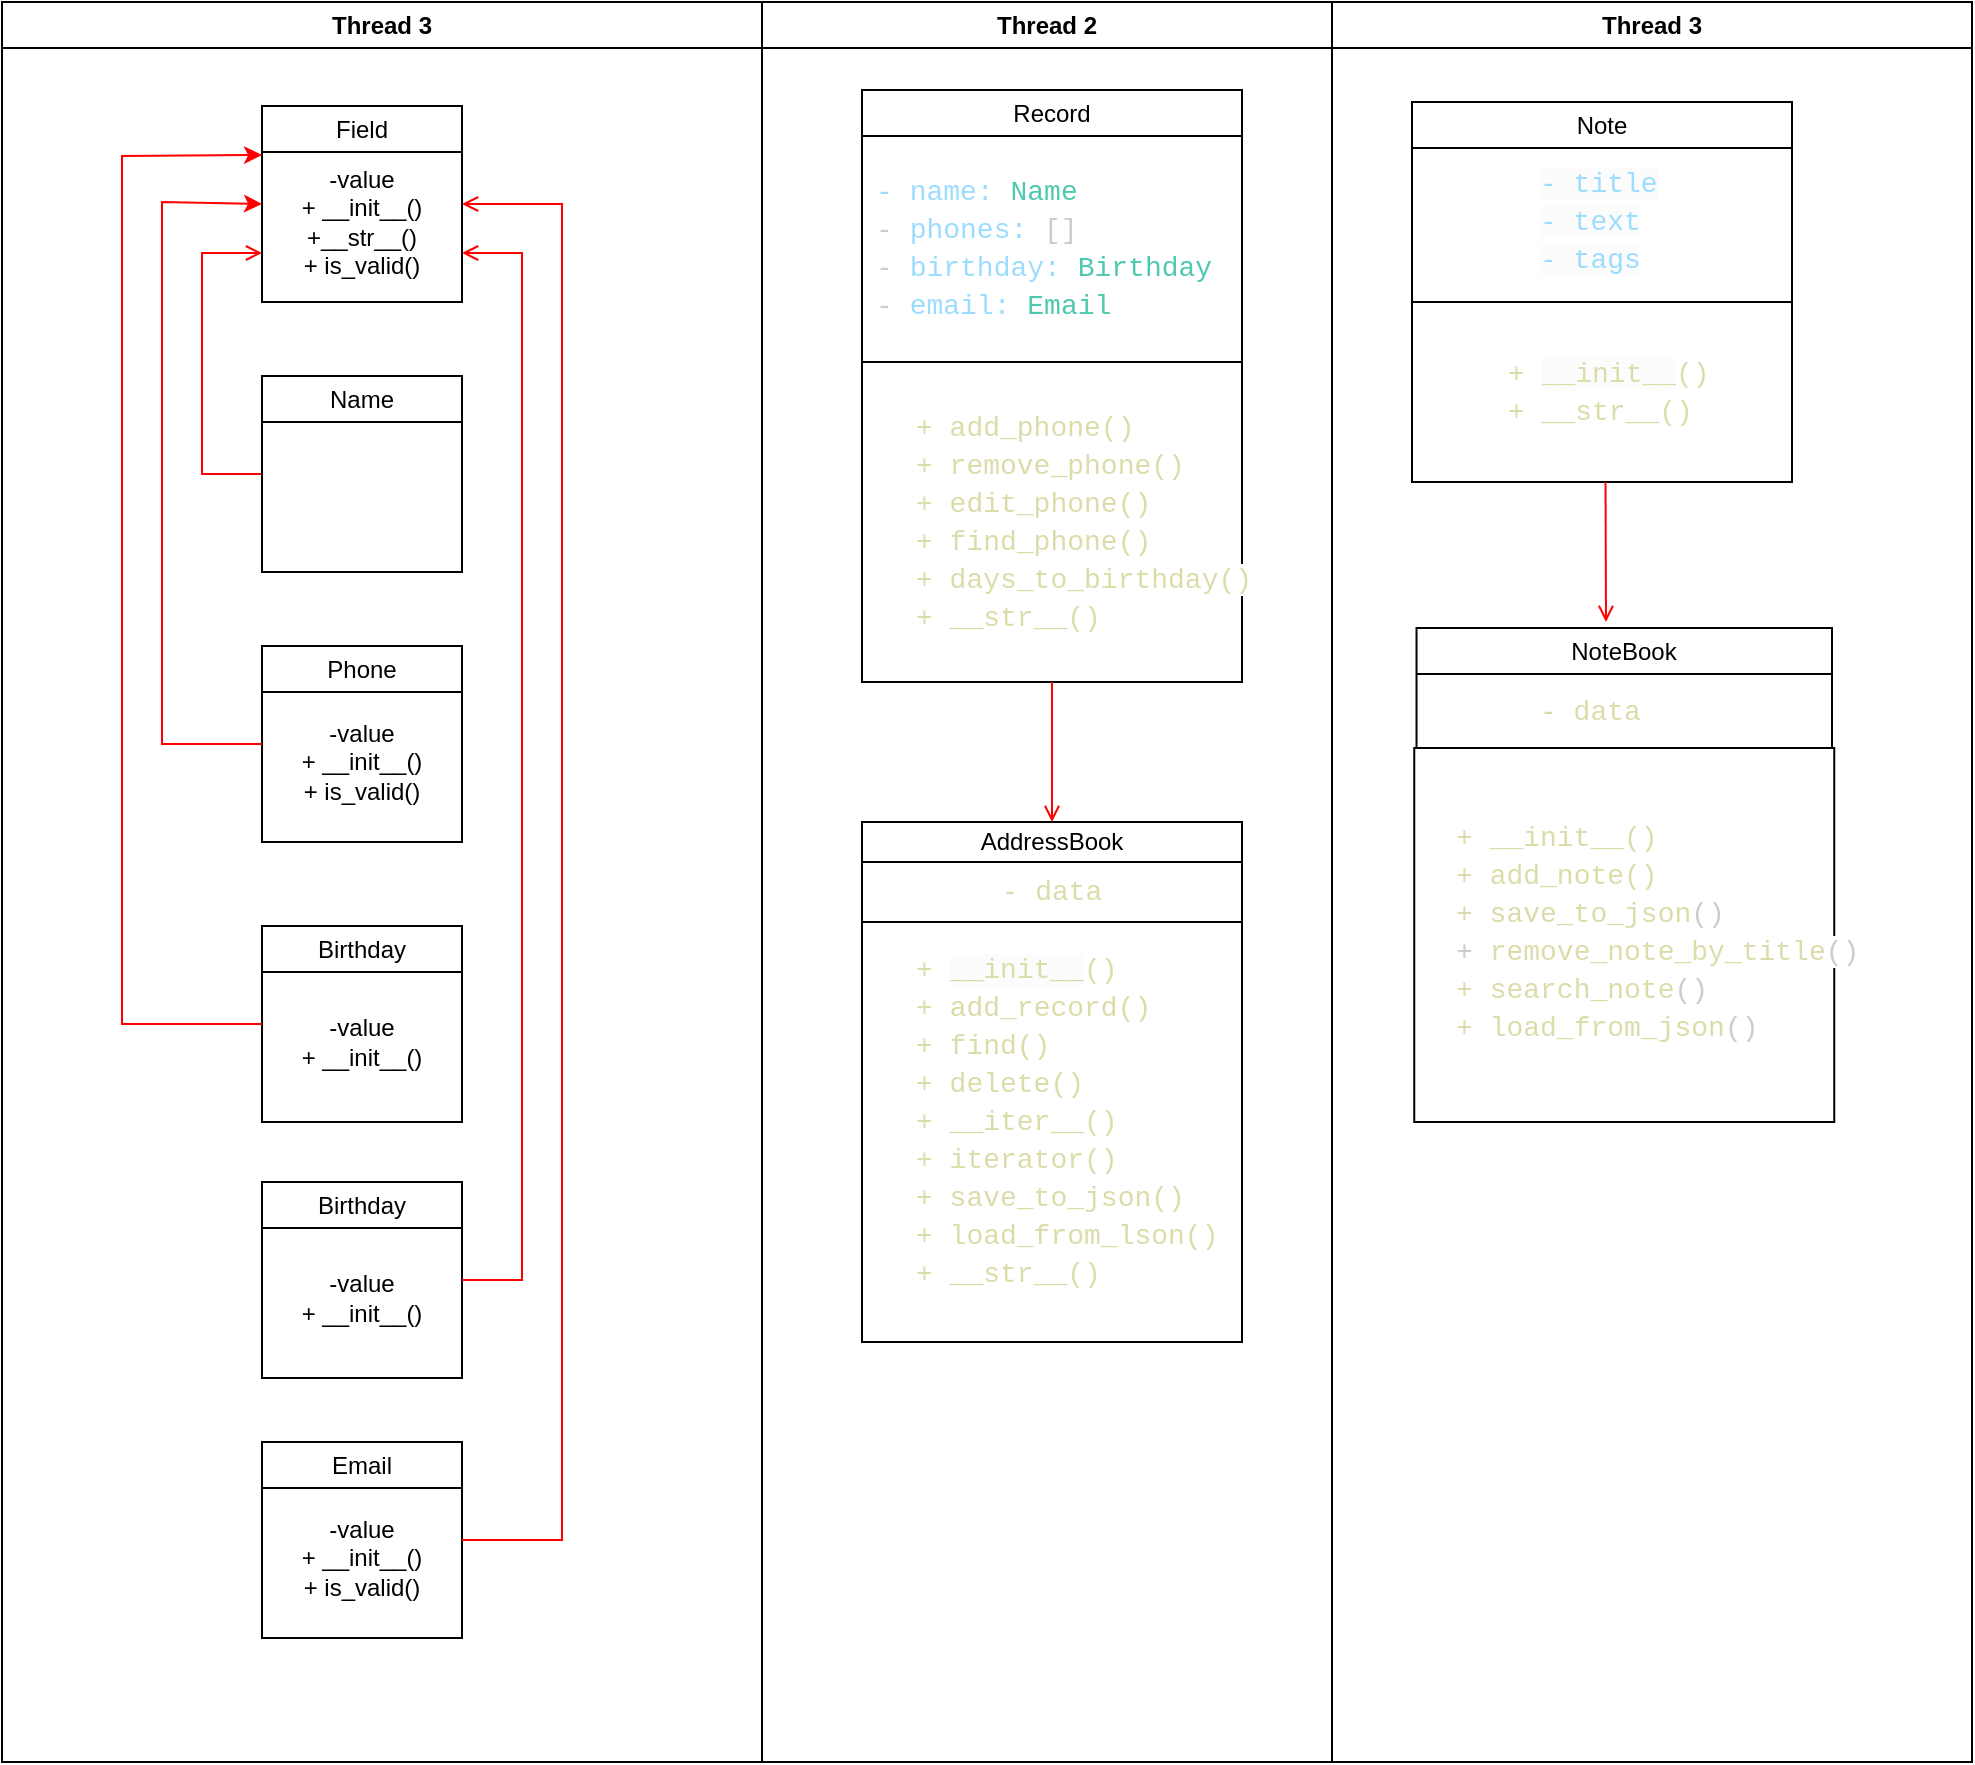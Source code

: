 <mxfile version="24.0.1" type="device">
  <diagram name="Page-1" id="e7e014a7-5840-1c2e-5031-d8a46d1fe8dd">
    <mxGraphModel dx="1056" dy="543" grid="1" gridSize="10" guides="1" tooltips="1" connect="1" arrows="1" fold="1" page="1" pageScale="1" pageWidth="1169" pageHeight="826" background="none" math="0" shadow="0">
      <root>
        <mxCell id="0" />
        <mxCell id="1" parent="0" />
        <mxCell id="3" value="Thread 2" style="swimlane;whiteSpace=wrap" parent="1" vertex="1">
          <mxGeometry x="445" y="100" width="285" height="880" as="geometry" />
        </mxCell>
        <mxCell id="2" value="Thread 3" style="swimlane;whiteSpace=wrap" parent="3" vertex="1">
          <mxGeometry x="-380" width="380" height="880" as="geometry" />
        </mxCell>
        <mxCell id="12" value="" style="edgeStyle=elbowEdgeStyle;elbow=horizontal;strokeColor=#FF0000;endArrow=open;endFill=1;rounded=0;entryX=0;entryY=0.75;entryDx=0;entryDy=0;exitX=0;exitY=0.5;exitDx=0;exitDy=0;" parent="2" source="ZHE7QOv-sk6MG0ZInJ1u-46" target="ZHE7QOv-sk6MG0ZInJ1u-44" edge="1">
          <mxGeometry width="100" height="100" relative="1" as="geometry">
            <mxPoint x="130" y="350" as="sourcePoint" />
            <mxPoint x="130" y="107" as="targetPoint" />
            <Array as="points">
              <mxPoint x="100" y="250" />
            </Array>
          </mxGeometry>
        </mxCell>
        <mxCell id="ZHE7QOv-sk6MG0ZInJ1u-44" value="&lt;span style=&quot;font-weight: 400; text-wrap: nowrap;&quot;&gt;Field&lt;/span&gt;" style="swimlane;whiteSpace=wrap;html=1;" vertex="1" parent="2">
          <mxGeometry x="130" y="52" width="100" height="98" as="geometry" />
        </mxCell>
        <mxCell id="ZHE7QOv-sk6MG0ZInJ1u-45" value="&lt;span style=&quot;text-wrap: nowrap;&quot;&gt;-value&lt;/span&gt;&lt;br style=&quot;padding: 0px; margin: 0px; text-wrap: nowrap;&quot;&gt;&lt;span style=&quot;text-wrap: nowrap;&quot;&gt;+ __init__()&lt;/span&gt;&lt;br style=&quot;padding: 0px; margin: 0px; text-wrap: nowrap;&quot;&gt;&lt;span style=&quot;text-wrap: nowrap;&quot;&gt;+__str__()&lt;/span&gt;&lt;div&gt;&lt;span style=&quot;text-wrap: nowrap;&quot;&gt;+ is_valid()&lt;/span&gt;&lt;/div&gt;" style="text;html=1;align=center;verticalAlign=middle;whiteSpace=wrap;rounded=0;" vertex="1" parent="ZHE7QOv-sk6MG0ZInJ1u-44">
          <mxGeometry x="15" y="25.5" width="70" height="65" as="geometry" />
        </mxCell>
        <mxCell id="ZHE7QOv-sk6MG0ZInJ1u-46" value="&lt;span style=&quot;font-weight: 400; text-wrap: nowrap;&quot;&gt;Name&lt;/span&gt;" style="swimlane;whiteSpace=wrap;html=1;" vertex="1" parent="2">
          <mxGeometry x="130" y="187" width="100" height="98" as="geometry" />
        </mxCell>
        <mxCell id="ZHE7QOv-sk6MG0ZInJ1u-48" value="&lt;span style=&quot;font-weight: 400; text-wrap: nowrap;&quot;&gt;Phone&lt;/span&gt;" style="swimlane;whiteSpace=wrap;html=1;" vertex="1" parent="2">
          <mxGeometry x="130" y="322" width="100" height="98" as="geometry" />
        </mxCell>
        <mxCell id="ZHE7QOv-sk6MG0ZInJ1u-49" value="&lt;span style=&quot;text-wrap: nowrap;&quot;&gt;-value&lt;/span&gt;&lt;br style=&quot;padding: 0px; margin: 0px; text-wrap: nowrap;&quot;&gt;&lt;span style=&quot;text-wrap: nowrap;&quot;&gt;+ __init__()&lt;/span&gt;&lt;br style=&quot;padding: 0px; margin: 0px; text-wrap: nowrap;&quot;&gt;&lt;div&gt;&lt;span style=&quot;text-wrap: nowrap;&quot;&gt;+ is_valid()&lt;/span&gt;&lt;span style=&quot;text-wrap: nowrap;&quot;&gt;&lt;br&gt;&lt;/span&gt;&lt;/div&gt;" style="text;html=1;align=center;verticalAlign=middle;whiteSpace=wrap;rounded=0;" vertex="1" parent="ZHE7QOv-sk6MG0ZInJ1u-48">
          <mxGeometry x="15" y="25.5" width="70" height="65" as="geometry" />
        </mxCell>
        <mxCell id="ZHE7QOv-sk6MG0ZInJ1u-50" value="&lt;span style=&quot;font-weight: 400; text-wrap: nowrap;&quot;&gt;Birthday&lt;/span&gt;" style="swimlane;whiteSpace=wrap;html=1;" vertex="1" parent="2">
          <mxGeometry x="130" y="590" width="100" height="98" as="geometry" />
        </mxCell>
        <mxCell id="ZHE7QOv-sk6MG0ZInJ1u-51" value="&lt;span style=&quot;text-wrap: nowrap;&quot;&gt;-value&lt;/span&gt;&lt;br style=&quot;padding: 0px; margin: 0px; text-wrap: nowrap;&quot;&gt;&lt;span style=&quot;text-wrap: nowrap;&quot;&gt;+ __init__()&lt;/span&gt;" style="text;html=1;align=center;verticalAlign=middle;whiteSpace=wrap;rounded=0;" vertex="1" parent="ZHE7QOv-sk6MG0ZInJ1u-50">
          <mxGeometry x="15" y="25.5" width="70" height="65" as="geometry" />
        </mxCell>
        <mxCell id="ZHE7QOv-sk6MG0ZInJ1u-56" value="&lt;span style=&quot;font-weight: 400; text-wrap: nowrap;&quot;&gt;Birthday&lt;/span&gt;" style="swimlane;whiteSpace=wrap;html=1;" vertex="1" parent="2">
          <mxGeometry x="130" y="462" width="100" height="98" as="geometry" />
        </mxCell>
        <mxCell id="ZHE7QOv-sk6MG0ZInJ1u-57" value="&lt;span style=&quot;text-wrap: nowrap;&quot;&gt;-value&lt;/span&gt;&lt;br style=&quot;padding: 0px; margin: 0px; text-wrap: nowrap;&quot;&gt;&lt;span style=&quot;text-wrap: nowrap;&quot;&gt;+ __init__()&lt;/span&gt;" style="text;html=1;align=center;verticalAlign=middle;whiteSpace=wrap;rounded=0;" vertex="1" parent="ZHE7QOv-sk6MG0ZInJ1u-56">
          <mxGeometry x="15" y="25.5" width="70" height="65" as="geometry" />
        </mxCell>
        <mxCell id="ZHE7QOv-sk6MG0ZInJ1u-64" value="&lt;span style=&quot;font-weight: 400; text-wrap: nowrap;&quot;&gt;Email&lt;/span&gt;" style="swimlane;whiteSpace=wrap;html=1;" vertex="1" parent="2">
          <mxGeometry x="130" y="720" width="100" height="98" as="geometry" />
        </mxCell>
        <mxCell id="ZHE7QOv-sk6MG0ZInJ1u-65" value="&lt;span style=&quot;text-wrap: nowrap;&quot;&gt;-value&lt;/span&gt;&lt;br style=&quot;padding: 0px; margin: 0px; text-wrap: nowrap;&quot;&gt;&lt;span style=&quot;text-wrap: nowrap;&quot;&gt;+ __init__()&lt;/span&gt;&lt;br style=&quot;padding: 0px; margin: 0px; text-wrap: nowrap;&quot;&gt;&lt;span style=&quot;text-wrap: nowrap;&quot;&gt;+ is_valid()&lt;/span&gt;" style="text;html=1;align=center;verticalAlign=middle;whiteSpace=wrap;rounded=0;" vertex="1" parent="ZHE7QOv-sk6MG0ZInJ1u-64">
          <mxGeometry x="15" y="25.5" width="70" height="65" as="geometry" />
        </mxCell>
        <mxCell id="ZHE7QOv-sk6MG0ZInJ1u-68" value="" style="endArrow=classic;html=1;rounded=0;exitX=0;exitY=0.5;exitDx=0;exitDy=0;entryX=0;entryY=0.5;entryDx=0;entryDy=0;strokeColor=#FF0000;" edge="1" parent="2" source="ZHE7QOv-sk6MG0ZInJ1u-48" target="ZHE7QOv-sk6MG0ZInJ1u-44">
          <mxGeometry width="50" height="50" relative="1" as="geometry">
            <mxPoint x="90" y="371" as="sourcePoint" />
            <mxPoint x="410" y="210" as="targetPoint" />
            <Array as="points">
              <mxPoint x="80" y="371" />
              <mxPoint x="80" y="100" />
            </Array>
          </mxGeometry>
        </mxCell>
        <mxCell id="ZHE7QOv-sk6MG0ZInJ1u-69" value="" style="endArrow=classic;html=1;rounded=0;exitX=0;exitY=0.5;exitDx=0;exitDy=0;entryX=0;entryY=0.25;entryDx=0;entryDy=0;strokeColor=#FF0000;" edge="1" parent="2" source="ZHE7QOv-sk6MG0ZInJ1u-56" target="ZHE7QOv-sk6MG0ZInJ1u-44">
          <mxGeometry width="50" height="50" relative="1" as="geometry">
            <mxPoint x="110" y="440" as="sourcePoint" />
            <mxPoint x="450" y="210" as="targetPoint" />
            <Array as="points">
              <mxPoint x="60" y="511" />
              <mxPoint x="60" y="77" />
            </Array>
          </mxGeometry>
        </mxCell>
        <mxCell id="ZHE7QOv-sk6MG0ZInJ1u-71" value="" style="edgeStyle=elbowEdgeStyle;elbow=horizontal;strokeColor=#FF0000;endArrow=open;endFill=1;rounded=0;entryX=1;entryY=0.75;entryDx=0;entryDy=0;exitX=1;exitY=0.5;exitDx=0;exitDy=0;" edge="1" parent="2" source="ZHE7QOv-sk6MG0ZInJ1u-50" target="ZHE7QOv-sk6MG0ZInJ1u-44">
          <mxGeometry width="100" height="100" relative="1" as="geometry">
            <mxPoint x="140" y="246" as="sourcePoint" />
            <mxPoint x="140" y="136" as="targetPoint" />
            <Array as="points">
              <mxPoint x="260" y="380" />
            </Array>
          </mxGeometry>
        </mxCell>
        <mxCell id="ZHE7QOv-sk6MG0ZInJ1u-72" value="" style="edgeStyle=elbowEdgeStyle;elbow=horizontal;strokeColor=#FF0000;endArrow=open;endFill=1;rounded=0;exitX=1;exitY=0.5;exitDx=0;exitDy=0;entryX=1;entryY=0.5;entryDx=0;entryDy=0;" edge="1" parent="2" source="ZHE7QOv-sk6MG0ZInJ1u-64" target="ZHE7QOv-sk6MG0ZInJ1u-44">
          <mxGeometry width="100" height="100" relative="1" as="geometry">
            <mxPoint x="240" y="649" as="sourcePoint" />
            <mxPoint x="240" y="136" as="targetPoint" />
            <Array as="points">
              <mxPoint x="280" y="450" />
            </Array>
          </mxGeometry>
        </mxCell>
        <mxCell id="ZHE7QOv-sk6MG0ZInJ1u-74" value="&lt;span style=&quot;font-weight: 400; text-wrap: nowrap;&quot;&gt;Record&lt;/span&gt;" style="swimlane;whiteSpace=wrap;html=1;" vertex="1" parent="3">
          <mxGeometry x="50" y="44" width="190" height="136" as="geometry" />
        </mxCell>
        <mxCell id="ZHE7QOv-sk6MG0ZInJ1u-75" value="&lt;div style=&quot;color: rgb(204, 204, 204); font-family: Consolas, &amp;quot;Courier New&amp;quot;, monospace; font-size: 14px; line-height: 19px; white-space: pre;&quot;&gt;&lt;div style=&quot;&quot;&gt;&lt;span style=&quot;background-color: rgb(255, 255, 255);&quot;&gt;&lt;span style=&quot;color: rgb(156, 220, 254);&quot;&gt;- &lt;/span&gt;&lt;span style=&quot;color: rgb(156, 220, 254);&quot;&gt;name:&lt;/span&gt; &lt;span style=&quot;color: rgb(78, 201, 176);&quot;&gt;Name&lt;/span&gt;&lt;/span&gt;&lt;/div&gt;&lt;div style=&quot;&quot;&gt;&lt;span style=&quot;background-color: rgb(255, 255, 255);&quot;&gt;- &lt;span style=&quot;color: #9cdcfe;&quot;&gt;phones:&lt;/span&gt; []&lt;/span&gt;&lt;/div&gt;&lt;div style=&quot;&quot;&gt;&lt;span style=&quot;background-color: rgb(255, 255, 255);&quot;&gt;-&amp;nbsp;&lt;span style=&quot;color: #9cdcfe;&quot;&gt;birthday:&lt;/span&gt; &lt;span style=&quot;color: #4ec9b0;&quot;&gt;Birthday&lt;/span&gt;&lt;/span&gt;&lt;/div&gt;&lt;div style=&quot;&quot;&gt;&lt;span style=&quot;background-color: rgb(255, 255, 255);&quot;&gt;-&amp;nbsp;&lt;span style=&quot;color: rgb(156, 220, 254);&quot;&gt;email:&lt;/span&gt; &lt;span style=&quot;color: rgb(78, 201, 176);&quot;&gt;Email&lt;/span&gt;&lt;/span&gt;&lt;/div&gt;&lt;/div&gt;" style="text;html=1;align=left;verticalAlign=middle;whiteSpace=wrap;rounded=0;" vertex="1" parent="ZHE7QOv-sk6MG0ZInJ1u-74">
          <mxGeometry x="5" y="46" width="70" height="65" as="geometry" />
        </mxCell>
        <mxCell id="ZHE7QOv-sk6MG0ZInJ1u-77" value="" style="rounded=0;whiteSpace=wrap;html=1;" vertex="1" parent="3">
          <mxGeometry x="50" y="180" width="190" height="160" as="geometry" />
        </mxCell>
        <mxCell id="ZHE7QOv-sk6MG0ZInJ1u-78" value="&lt;div style=&quot;color: rgb(204, 204, 204); font-family: Consolas, &amp;quot;Courier New&amp;quot;, monospace; font-size: 14px; line-height: 19px; white-space: pre;&quot;&gt;&lt;span style=&quot;color: rgb(220, 220, 170); background-color: rgb(255, 255, 255);&quot;&gt;+ add_phone()&lt;/span&gt;&lt;/div&gt;&lt;div style=&quot;color: rgb(204, 204, 204); font-family: Consolas, &amp;quot;Courier New&amp;quot;, monospace; font-size: 14px; line-height: 19px; white-space: pre;&quot;&gt;&lt;div style=&quot;line-height: 19px;&quot;&gt;&lt;span style=&quot;color: rgb(220, 220, 170); background-color: rgb(255, 255, 255);&quot;&gt;+ remove_phone()&lt;/span&gt;&lt;/div&gt;&lt;div style=&quot;line-height: 19px;&quot;&gt;&lt;div style=&quot;line-height: 19px;&quot;&gt;&lt;span style=&quot;color: rgb(220, 220, 170); background-color: rgb(255, 255, 255);&quot;&gt;+ edit_phone()&lt;/span&gt;&lt;/div&gt;&lt;/div&gt;&lt;div style=&quot;line-height: 19px;&quot;&gt;&lt;div style=&quot;line-height: 19px;&quot;&gt;&lt;span style=&quot;color: rgb(220, 220, 170); background-color: rgb(255, 255, 255);&quot;&gt;+ find_phone()&lt;/span&gt;&lt;/div&gt;&lt;/div&gt;&lt;div style=&quot;line-height: 19px;&quot;&gt;&lt;div style=&quot;line-height: 19px;&quot;&gt;&lt;span style=&quot;color: rgb(220, 220, 170); background-color: rgb(255, 255, 255);&quot;&gt;+ days_to_birthday()&lt;/span&gt;&lt;/div&gt;&lt;/div&gt;&lt;div style=&quot;line-height: 19px;&quot;&gt;&lt;div style=&quot;line-height: 19px;&quot;&gt;&lt;span style=&quot;color: rgb(220, 220, 170); background-color: rgb(255, 255, 255);&quot;&gt;+ __str__()&lt;/span&gt;&lt;/div&gt;&lt;/div&gt;&lt;/div&gt;" style="text;html=1;align=left;verticalAlign=middle;whiteSpace=wrap;rounded=0;" vertex="1" parent="3">
          <mxGeometry x="75" y="190" width="160" height="140" as="geometry" />
        </mxCell>
        <mxCell id="ZHE7QOv-sk6MG0ZInJ1u-79" value="&lt;span style=&quot;font-weight: 400; text-wrap: nowrap;&quot;&gt;AddressBook&lt;/span&gt;" style="swimlane;whiteSpace=wrap;html=1;" vertex="1" parent="3">
          <mxGeometry x="50" y="410" width="190" height="20" as="geometry" />
        </mxCell>
        <mxCell id="ZHE7QOv-sk6MG0ZInJ1u-81" value="" style="rounded=0;whiteSpace=wrap;html=1;" vertex="1" parent="3">
          <mxGeometry x="50" y="460" width="190" height="210" as="geometry" />
        </mxCell>
        <mxCell id="ZHE7QOv-sk6MG0ZInJ1u-82" value="&lt;div style=&quot;color: rgb(204, 204, 204); font-family: Consolas, &amp;quot;Courier New&amp;quot;, monospace; font-size: 14px; line-height: 19px; white-space: pre;&quot;&gt;&lt;span style=&quot;color: rgb(220, 220, 170); background-color: rgb(255, 255, 255);&quot;&gt;+ &lt;/span&gt;&lt;span style=&quot;color: rgb(220, 220, 170); background-color: rgb(252, 252, 252);&quot;&gt;__init__&lt;/span&gt;&lt;span style=&quot;background-color: rgb(255, 255, 255); color: rgb(220, 220, 170);&quot;&gt;()&lt;/span&gt;&lt;br&gt;&lt;/div&gt;&lt;div style=&quot;color: rgb(204, 204, 204); font-family: Consolas, &amp;quot;Courier New&amp;quot;, monospace; font-size: 14px; line-height: 19px; white-space: pre;&quot;&gt;&lt;div style=&quot;line-height: 19px;&quot;&gt;&lt;span style=&quot;color: rgb(220, 220, 170); background-color: rgb(255, 255, 255);&quot;&gt;+ &lt;/span&gt;&lt;span style=&quot;color: rgb(220, 220, 170); background-color: rgb(255, 255, 255);&quot;&gt;add_record()&lt;/span&gt;&lt;/div&gt;&lt;div style=&quot;line-height: 19px;&quot;&gt;&lt;div style=&quot;line-height: 19px;&quot;&gt;&lt;span style=&quot;color: rgb(220, 220, 170); background-color: rgb(255, 255, 255);&quot;&gt;+ find()&lt;/span&gt;&lt;/div&gt;&lt;/div&gt;&lt;div style=&quot;line-height: 19px;&quot;&gt;&lt;div style=&quot;line-height: 19px;&quot;&gt;&lt;span style=&quot;color: rgb(220, 220, 170); background-color: rgb(255, 255, 255);&quot;&gt;+ delete()&lt;/span&gt;&lt;/div&gt;&lt;/div&gt;&lt;div style=&quot;line-height: 19px;&quot;&gt;&lt;div style=&quot;line-height: 19px;&quot;&gt;&lt;span style=&quot;color: rgb(220, 220, 170); background-color: rgb(255, 255, 255);&quot;&gt;+ __iter__()&lt;/span&gt;&lt;/div&gt;&lt;div style=&quot;line-height: 19px;&quot;&gt;&lt;span style=&quot;color: rgb(220, 220, 170); background-color: rgb(255, 255, 255);&quot;&gt;+ iterator()&lt;/span&gt;&lt;/div&gt;&lt;div style=&quot;line-height: 19px;&quot;&gt;&lt;span style=&quot;color: rgb(220, 220, 170); background-color: rgb(255, 255, 255);&quot;&gt;+ save_to_json()&lt;/span&gt;&lt;/div&gt;&lt;div style=&quot;line-height: 19px;&quot;&gt;&lt;span style=&quot;color: rgb(220, 220, 170); background-color: rgb(255, 255, 255);&quot;&gt;+ load_from_lson()&lt;/span&gt;&lt;/div&gt;&lt;/div&gt;&lt;div style=&quot;line-height: 19px;&quot;&gt;&lt;div style=&quot;line-height: 19px;&quot;&gt;&lt;span style=&quot;color: rgb(220, 220, 170); background-color: rgb(255, 255, 255);&quot;&gt;+ __str__()&lt;/span&gt;&lt;/div&gt;&lt;/div&gt;&lt;/div&gt;" style="text;html=1;align=left;verticalAlign=middle;whiteSpace=wrap;rounded=0;" vertex="1" parent="3">
          <mxGeometry x="75" y="490" width="160" height="140" as="geometry" />
        </mxCell>
        <mxCell id="ZHE7QOv-sk6MG0ZInJ1u-85" value="" style="edgeStyle=elbowEdgeStyle;elbow=horizontal;strokeColor=#FF0000;endArrow=open;endFill=1;rounded=0;exitX=0.5;exitY=1;exitDx=0;exitDy=0;entryX=0.5;entryY=0;entryDx=0;entryDy=0;" edge="1" parent="3" source="ZHE7QOv-sk6MG0ZInJ1u-77" target="ZHE7QOv-sk6MG0ZInJ1u-79">
          <mxGeometry width="100" height="100" relative="1" as="geometry">
            <mxPoint x="155" y="420" as="sourcePoint" />
            <mxPoint x="65" y="390" as="targetPoint" />
            <Array as="points">
              <mxPoint x="145" y="380" />
            </Array>
          </mxGeometry>
        </mxCell>
        <mxCell id="ZHE7QOv-sk6MG0ZInJ1u-90" value="&lt;span style=&quot;color: rgb(220, 220, 170); font-family: Consolas, &amp;quot;Courier New&amp;quot;, monospace; font-size: 14px; text-align: left; white-space: pre; background-color: rgb(255, 255, 255);&quot;&gt;- data&lt;/span&gt;" style="rounded=0;whiteSpace=wrap;html=1;" vertex="1" parent="3">
          <mxGeometry x="50" y="430" width="190" height="30" as="geometry" />
        </mxCell>
        <mxCell id="4" value="Thread 3" style="swimlane;whiteSpace=wrap" parent="1" vertex="1">
          <mxGeometry x="730" y="100" width="320" height="880" as="geometry" />
        </mxCell>
        <mxCell id="ZHE7QOv-sk6MG0ZInJ1u-86" value="&lt;span style=&quot;font-weight: 400; text-wrap: nowrap;&quot;&gt;Note&lt;/span&gt;" style="swimlane;whiteSpace=wrap;html=1;" vertex="1" parent="4">
          <mxGeometry x="40" y="50" width="190" height="100" as="geometry" />
        </mxCell>
        <mxCell id="ZHE7QOv-sk6MG0ZInJ1u-87" value="&lt;div style=&quot;color: rgb(204, 204, 204); font-family: Consolas, &amp;quot;Courier New&amp;quot;, monospace; font-size: 14px; line-height: 19px; white-space: pre;&quot;&gt;&lt;div style=&quot;&quot;&gt;&lt;div style=&quot;line-height: 19px;&quot;&gt;&lt;div style=&quot;&quot;&gt;&lt;span style=&quot;color: rgb(156, 220, 254); background-color: rgb(252, 252, 252);&quot;&gt;- title&lt;/span&gt;&lt;/div&gt;&lt;div style=&quot;&quot;&gt;&lt;span style=&quot;color: rgb(156, 220, 254); background-color: rgb(252, 252, 252);&quot;&gt;- text&lt;/span&gt;&lt;/div&gt;&lt;div style=&quot;&quot;&gt;&lt;span style=&quot;color: rgb(156, 220, 254); background-color: rgb(252, 252, 252);&quot;&gt;- tags&lt;/span&gt;&lt;/div&gt;&lt;/div&gt;&lt;/div&gt;&lt;/div&gt;" style="text;html=1;align=left;verticalAlign=middle;whiteSpace=wrap;rounded=0;" vertex="1" parent="ZHE7QOv-sk6MG0ZInJ1u-86">
          <mxGeometry x="62.26" y="49" width="70" height="21" as="geometry" />
        </mxCell>
        <mxCell id="ZHE7QOv-sk6MG0ZInJ1u-88" value="" style="rounded=0;whiteSpace=wrap;html=1;" vertex="1" parent="4">
          <mxGeometry x="40" y="150" width="190" height="90" as="geometry" />
        </mxCell>
        <mxCell id="ZHE7QOv-sk6MG0ZInJ1u-89" value="&lt;div style=&quot;color: rgb(204, 204, 204); font-family: Consolas, &amp;quot;Courier New&amp;quot;, monospace; font-size: 14px; line-height: 19px; white-space: pre;&quot;&gt;&lt;div style=&quot;line-height: 19px;&quot;&gt;&lt;span style=&quot;color: rgb(220, 220, 170); background-color: rgb(255, 255, 255);&quot;&gt;+ &lt;/span&gt;&lt;span style=&quot;color: rgb(220, 220, 170); background-color: rgb(252, 252, 252);&quot;&gt;__init__&lt;/span&gt;&lt;span style=&quot;background-color: rgb(255, 255, 255); color: rgb(220, 220, 170);&quot;&gt;()&lt;/span&gt;&lt;/div&gt;&lt;div style=&quot;line-height: 19px;&quot;&gt;&lt;div style=&quot;line-height: 19px;&quot;&gt;&lt;div style=&quot;line-height: 19px;&quot;&gt;&lt;span style=&quot;color: rgb(220, 220, 170); background-color: rgb(255, 255, 255);&quot;&gt;+ __str__()&lt;/span&gt;&lt;/div&gt;&lt;/div&gt;&lt;/div&gt;&lt;/div&gt;" style="text;html=1;align=left;verticalAlign=middle;whiteSpace=wrap;rounded=0;" vertex="1" parent="4">
          <mxGeometry x="85.88" y="160" width="102.75" height="70" as="geometry" />
        </mxCell>
        <mxCell id="ZHE7QOv-sk6MG0ZInJ1u-91" value="&lt;span style=&quot;font-weight: 400; text-wrap: nowrap;&quot;&gt;NoteBook&lt;/span&gt;" style="swimlane;whiteSpace=wrap;html=1;" vertex="1" parent="4">
          <mxGeometry x="42.26" y="313" width="207.74" height="60" as="geometry" />
        </mxCell>
        <mxCell id="ZHE7QOv-sk6MG0ZInJ1u-92" value="&lt;div style=&quot;color: rgb(204, 204, 204); font-family: Consolas, &amp;quot;Courier New&amp;quot;, monospace; font-size: 14px; line-height: 19px; white-space: pre;&quot;&gt;&lt;div style=&quot;&quot;&gt;&lt;span style=&quot;color: rgb(220, 220, 170); background-color: rgb(255, 255, 255);&quot;&gt;- data&lt;/span&gt;&lt;br&gt;&lt;/div&gt;&lt;/div&gt;" style="text;html=1;align=left;verticalAlign=middle;whiteSpace=wrap;rounded=0;" vertex="1" parent="ZHE7QOv-sk6MG0ZInJ1u-91">
          <mxGeometry x="60" y="31.5" width="70" height="21" as="geometry" />
        </mxCell>
        <mxCell id="ZHE7QOv-sk6MG0ZInJ1u-93" value="" style="rounded=0;whiteSpace=wrap;html=1;" vertex="1" parent="4">
          <mxGeometry x="41.13" y="373" width="210" height="187" as="geometry" />
        </mxCell>
        <mxCell id="ZHE7QOv-sk6MG0ZInJ1u-94" value="&lt;div style=&quot;color: rgb(204, 204, 204); font-family: Consolas, &amp;quot;Courier New&amp;quot;, monospace; font-size: 14px; line-height: 19px; white-space: pre;&quot;&gt;&lt;div style=&quot;line-height: 19px;&quot;&gt;&lt;span style=&quot;background-color: rgb(255, 255, 255);&quot;&gt;&lt;span style=&quot;color: rgb(220, 220, 170);&quot;&gt;+ &lt;/span&gt;&lt;span style=&quot;color: rgb(220, 220, 170);&quot;&gt;__init__&lt;/span&gt;&lt;span style=&quot;color: rgb(220, 220, 170);&quot;&gt;()&lt;/span&gt;&lt;/span&gt;&lt;/div&gt;&lt;div style=&quot;line-height: 19px;&quot;&gt;&lt;span style=&quot;background-color: rgb(255, 255, 255);&quot;&gt;&lt;span style=&quot;color: rgb(220, 220, 170);&quot;&gt;+ &lt;/span&gt;&lt;span style=&quot;color: rgb(220, 220, 170);&quot;&gt;add_note()&lt;/span&gt;&lt;/span&gt;&lt;/div&gt;&lt;div style=&quot;line-height: 19px;&quot;&gt;&lt;span style=&quot;background-color: rgb(255, 255, 255);&quot;&gt;&lt;span style=&quot;color: rgb(220, 220, 170);&quot;&gt;+ save_to_json&lt;/span&gt;()&lt;/span&gt;&lt;/div&gt;&lt;div style=&quot;line-height: 19px;&quot;&gt;&lt;span style=&quot;background-color: rgb(255, 255, 255);&quot;&gt;+ &lt;span style=&quot;color: rgb(220, 220, 170);&quot;&gt;remove_note_by_title&lt;/span&gt;()&lt;/span&gt;&lt;/div&gt;&lt;div style=&quot;line-height: 19px;&quot;&gt;&lt;span style=&quot;background-color: rgb(255, 255, 255);&quot;&gt;&lt;span style=&quot;color: rgb(220, 220, 170);&quot;&gt;+ &lt;/span&gt;&lt;span style=&quot;color: rgb(220, 220, 170);&quot;&gt;search_note&lt;/span&gt;()&lt;/span&gt;&lt;/div&gt;&lt;div style=&quot;line-height: 19px;&quot;&gt;&lt;span style=&quot;background-color: rgb(255, 255, 255);&quot;&gt;&lt;span style=&quot;color: rgb(220, 220, 170);&quot;&gt;+ &lt;/span&gt;&lt;span style=&quot;color: rgb(220, 220, 170);&quot;&gt;load_from_json&lt;/span&gt;()&lt;/span&gt;&lt;/div&gt;&lt;/div&gt;" style="text;html=1;align=left;verticalAlign=middle;whiteSpace=wrap;rounded=0;" vertex="1" parent="4">
          <mxGeometry x="60.0" y="430" width="102.75" height="70" as="geometry" />
        </mxCell>
        <mxCell id="ZHE7QOv-sk6MG0ZInJ1u-96" value="" style="edgeStyle=elbowEdgeStyle;elbow=horizontal;strokeColor=#FF0000;endArrow=open;endFill=1;rounded=0;exitX=0.5;exitY=1;exitDx=0;exitDy=0;" edge="1" parent="4">
          <mxGeometry width="100" height="100" relative="1" as="geometry">
            <mxPoint x="136.76" y="240" as="sourcePoint" />
            <mxPoint x="137" y="310" as="targetPoint" />
            <Array as="points">
              <mxPoint x="137" y="260" />
            </Array>
          </mxGeometry>
        </mxCell>
      </root>
    </mxGraphModel>
  </diagram>
</mxfile>
